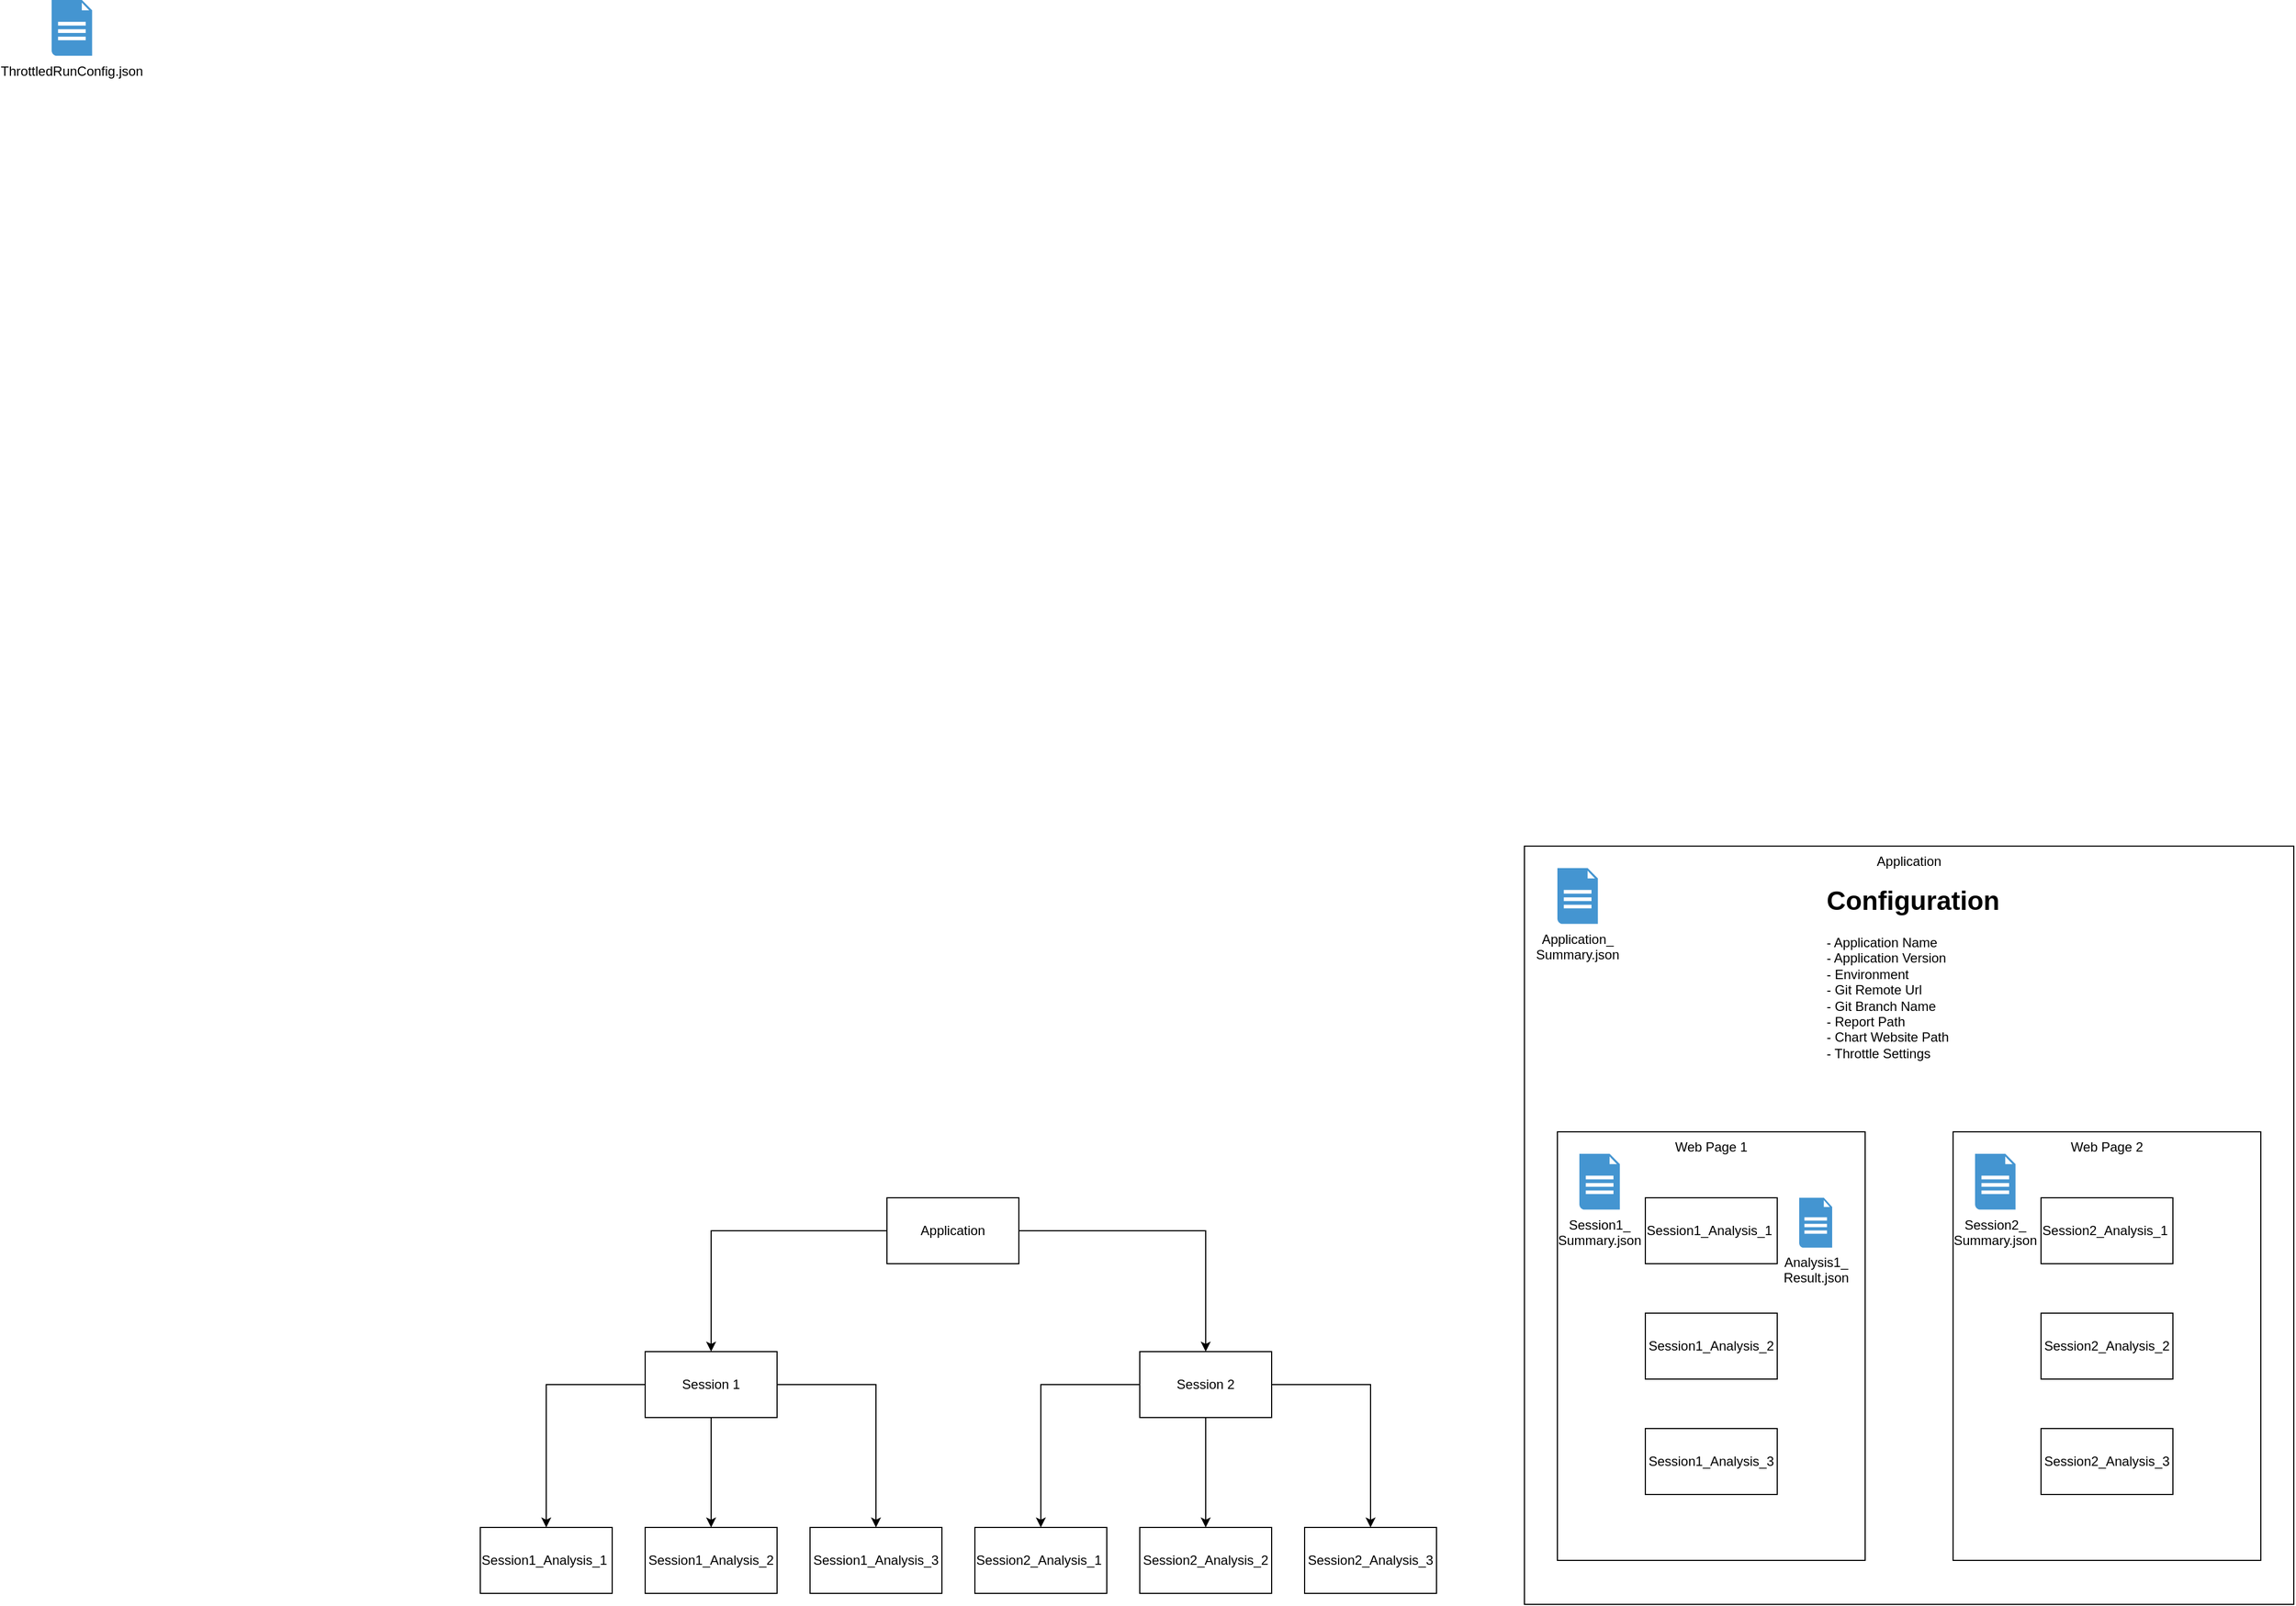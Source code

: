 <mxfile version="20.8.16" type="device"><diagram id="kPxAKOPY5OQsVVFsshAI" name="Page-1"><mxGraphModel dx="2084" dy="1848" grid="1" gridSize="10" guides="1" tooltips="1" connect="1" arrows="1" fold="1" page="1" pageScale="1" pageWidth="827" pageHeight="1169" math="0" shadow="0"><root><mxCell id="0"/><mxCell id="1" parent="0"/><mxCell id="xRYk_5J_043iHfuxniL9-31" value="Application" style="rounded=0;whiteSpace=wrap;html=1;verticalAlign=top;container=1;" parent="1" vertex="1"><mxGeometry x="940" y="-140" width="700" height="690" as="geometry"/></mxCell><mxCell id="xRYk_5J_043iHfuxniL9-32" value="Web Page 1" style="rounded=0;whiteSpace=wrap;html=1;verticalAlign=top;container=1;" parent="xRYk_5J_043iHfuxniL9-31" vertex="1"><mxGeometry x="30" y="260" width="280" height="390" as="geometry"/></mxCell><mxCell id="xRYk_5J_043iHfuxniL9-25" value="Session1_&lt;br&gt;Summary.json" style="shadow=0;dashed=0;html=1;strokeColor=none;fillColor=#4495D1;labelPosition=center;verticalLabelPosition=bottom;verticalAlign=top;align=center;outlineConnect=0;shape=mxgraph.veeam.2d.report;" parent="xRYk_5J_043iHfuxniL9-32" vertex="1"><mxGeometry x="20" y="20.0" width="36.8" height="50.8" as="geometry"/></mxCell><mxCell id="xRYk_5J_043iHfuxniL9-34" value="Session1_Analysis_1&amp;nbsp;" style="rounded=0;whiteSpace=wrap;html=1;" parent="xRYk_5J_043iHfuxniL9-32" vertex="1"><mxGeometry x="80" y="60" width="120" height="60" as="geometry"/></mxCell><mxCell id="xRYk_5J_043iHfuxniL9-36" value="Session1_Analysis_2" style="rounded=0;whiteSpace=wrap;html=1;" parent="xRYk_5J_043iHfuxniL9-32" vertex="1"><mxGeometry x="80" y="165" width="120" height="60" as="geometry"/></mxCell><mxCell id="xRYk_5J_043iHfuxniL9-37" value="Session1_Analysis_3" style="rounded=0;whiteSpace=wrap;html=1;" parent="xRYk_5J_043iHfuxniL9-32" vertex="1"><mxGeometry x="80" y="270" width="120" height="60" as="geometry"/></mxCell><mxCell id="xRYk_5J_043iHfuxniL9-27" value="Analysis1_&lt;br&gt;Result.json" style="shadow=0;dashed=0;html=1;strokeColor=none;fillColor=#4495D1;labelPosition=center;verticalLabelPosition=bottom;verticalAlign=top;align=center;outlineConnect=0;shape=mxgraph.veeam.2d.report;" parent="xRYk_5J_043iHfuxniL9-32" vertex="1"><mxGeometry x="220" y="60.0" width="30" height="45.4" as="geometry"/></mxCell><mxCell id="xRYk_5J_043iHfuxniL9-33" value="Web Page 2" style="rounded=0;whiteSpace=wrap;html=1;verticalAlign=top;container=1;" parent="xRYk_5J_043iHfuxniL9-31" vertex="1"><mxGeometry x="390" y="260" width="280" height="390" as="geometry"/></mxCell><mxCell id="xRYk_5J_043iHfuxniL9-24" value="Session2_&lt;br&gt;Summary.json" style="shadow=0;dashed=0;html=1;strokeColor=none;fillColor=#4495D1;labelPosition=center;verticalLabelPosition=bottom;verticalAlign=top;align=center;outlineConnect=0;shape=mxgraph.veeam.2d.report;" parent="xRYk_5J_043iHfuxniL9-33" vertex="1"><mxGeometry x="20" y="20" width="36.8" height="50.8" as="geometry"/></mxCell><mxCell id="xRYk_5J_043iHfuxniL9-38" value="Session2_Analysis_1&amp;nbsp;" style="rounded=0;whiteSpace=wrap;html=1;" parent="xRYk_5J_043iHfuxniL9-33" vertex="1"><mxGeometry x="80" y="60" width="120" height="60" as="geometry"/></mxCell><mxCell id="xRYk_5J_043iHfuxniL9-39" value="Session2_Analysis_2" style="rounded=0;whiteSpace=wrap;html=1;" parent="xRYk_5J_043iHfuxniL9-33" vertex="1"><mxGeometry x="80" y="165" width="120" height="60" as="geometry"/></mxCell><mxCell id="xRYk_5J_043iHfuxniL9-40" value="Session2_Analysis_3" style="rounded=0;whiteSpace=wrap;html=1;" parent="xRYk_5J_043iHfuxniL9-33" vertex="1"><mxGeometry x="80" y="270" width="120" height="60" as="geometry"/></mxCell><mxCell id="xRYk_5J_043iHfuxniL9-30" value="Application_&lt;br&gt;Summary.json" style="shadow=0;dashed=0;html=1;strokeColor=none;fillColor=#4495D1;labelPosition=center;verticalLabelPosition=bottom;verticalAlign=top;align=center;outlineConnect=0;shape=mxgraph.veeam.2d.report;" parent="xRYk_5J_043iHfuxniL9-31" vertex="1"><mxGeometry x="30" y="20" width="36.8" height="50.8" as="geometry"/></mxCell><mxCell id="xRYk_5J_043iHfuxniL9-42" value="&lt;h1&gt;Configuration&lt;/h1&gt;&lt;div&gt;- Application Name&lt;/div&gt;&lt;div&gt;- Application Version&lt;/div&gt;&lt;div&gt;- Environment&lt;/div&gt;&lt;div&gt;- Git Remote Url&lt;/div&gt;&lt;div&gt;- Git Branch Name&lt;/div&gt;&lt;div&gt;- Report Path&lt;/div&gt;&lt;div&gt;- Chart Website Path&lt;/div&gt;&lt;div&gt;- Throttle Settings&lt;/div&gt;" style="text;html=1;strokeColor=none;fillColor=none;spacing=5;spacingTop=-20;whiteSpace=wrap;overflow=hidden;rounded=0;" parent="xRYk_5J_043iHfuxniL9-31" vertex="1"><mxGeometry x="270" y="30" width="190" height="170" as="geometry"/></mxCell><mxCell id="xRYk_5J_043iHfuxniL9-3" value="" style="edgeStyle=orthogonalEdgeStyle;rounded=0;orthogonalLoop=1;jettySize=auto;html=1;" parent="1" source="2" target="xRYk_5J_043iHfuxniL9-2" edge="1"><mxGeometry relative="1" as="geometry"/></mxCell><mxCell id="2" value="Application" style="rounded=0;whiteSpace=wrap;html=1;" parent="1" vertex="1"><mxGeometry x="360" y="180" width="120" height="60" as="geometry"/></mxCell><mxCell id="xRYk_5J_043iHfuxniL9-6" value="" style="edgeStyle=orthogonalEdgeStyle;rounded=0;orthogonalLoop=1;jettySize=auto;html=1;" parent="1" source="xRYk_5J_043iHfuxniL9-2" target="xRYk_5J_043iHfuxniL9-4" edge="1"><mxGeometry relative="1" as="geometry"/></mxCell><mxCell id="xRYk_5J_043iHfuxniL9-12" value="" style="edgeStyle=orthogonalEdgeStyle;rounded=0;orthogonalLoop=1;jettySize=auto;html=1;" parent="1" source="xRYk_5J_043iHfuxniL9-2" target="xRYk_5J_043iHfuxniL9-10" edge="1"><mxGeometry relative="1" as="geometry"/></mxCell><mxCell id="xRYk_5J_043iHfuxniL9-14" value="" style="edgeStyle=orthogonalEdgeStyle;rounded=0;orthogonalLoop=1;jettySize=auto;html=1;" parent="1" source="xRYk_5J_043iHfuxniL9-2" target="xRYk_5J_043iHfuxniL9-11" edge="1"><mxGeometry relative="1" as="geometry"><mxPoint x="340" y="350" as="targetPoint"/></mxGeometry></mxCell><mxCell id="xRYk_5J_043iHfuxniL9-2" value="Session 1" style="rounded=0;whiteSpace=wrap;html=1;" parent="1" vertex="1"><mxGeometry x="140" y="320" width="120" height="60" as="geometry"/></mxCell><mxCell id="xRYk_5J_043iHfuxniL9-4" value="Session1_Analysis_1&amp;nbsp;" style="rounded=0;whiteSpace=wrap;html=1;" parent="1" vertex="1"><mxGeometry x="-10" y="480" width="120" height="60" as="geometry"/></mxCell><mxCell id="xRYk_5J_043iHfuxniL9-10" value="Session1_Analysis_2" style="rounded=0;whiteSpace=wrap;html=1;" parent="1" vertex="1"><mxGeometry x="140" y="480" width="120" height="60" as="geometry"/></mxCell><mxCell id="xRYk_5J_043iHfuxniL9-11" value="Session1_Analysis_3" style="rounded=0;whiteSpace=wrap;html=1;" parent="1" vertex="1"><mxGeometry x="290" y="480" width="120" height="60" as="geometry"/></mxCell><mxCell id="xRYk_5J_043iHfuxniL9-15" value="" style="edgeStyle=orthogonalEdgeStyle;rounded=0;orthogonalLoop=1;jettySize=auto;html=1;" parent="1" source="xRYk_5J_043iHfuxniL9-18" target="xRYk_5J_043iHfuxniL9-19" edge="1"><mxGeometry relative="1" as="geometry"/></mxCell><mxCell id="xRYk_5J_043iHfuxniL9-16" value="" style="edgeStyle=orthogonalEdgeStyle;rounded=0;orthogonalLoop=1;jettySize=auto;html=1;" parent="1" source="xRYk_5J_043iHfuxniL9-18" target="xRYk_5J_043iHfuxniL9-20" edge="1"><mxGeometry relative="1" as="geometry"/></mxCell><mxCell id="xRYk_5J_043iHfuxniL9-17" value="" style="edgeStyle=orthogonalEdgeStyle;rounded=0;orthogonalLoop=1;jettySize=auto;html=1;" parent="1" source="xRYk_5J_043iHfuxniL9-18" target="xRYk_5J_043iHfuxniL9-21" edge="1"><mxGeometry relative="1" as="geometry"><mxPoint x="790" y="350" as="targetPoint"/></mxGeometry></mxCell><mxCell id="xRYk_5J_043iHfuxniL9-18" value="Session 2" style="rounded=0;whiteSpace=wrap;html=1;" parent="1" vertex="1"><mxGeometry x="590" y="320" width="120" height="60" as="geometry"/></mxCell><mxCell id="xRYk_5J_043iHfuxniL9-19" value="Session2_Analysis_1&amp;nbsp;" style="rounded=0;whiteSpace=wrap;html=1;" parent="1" vertex="1"><mxGeometry x="440" y="480" width="120" height="60" as="geometry"/></mxCell><mxCell id="xRYk_5J_043iHfuxniL9-20" value="Session2_Analysis_2" style="rounded=0;whiteSpace=wrap;html=1;" parent="1" vertex="1"><mxGeometry x="590" y="480" width="120" height="60" as="geometry"/></mxCell><mxCell id="xRYk_5J_043iHfuxniL9-21" value="Session2_Analysis_3" style="rounded=0;whiteSpace=wrap;html=1;" parent="1" vertex="1"><mxGeometry x="740" y="480" width="120" height="60" as="geometry"/></mxCell><mxCell id="xRYk_5J_043iHfuxniL9-23" value="" style="edgeStyle=orthogonalEdgeStyle;rounded=0;orthogonalLoop=1;jettySize=auto;html=1;" parent="1" source="2" target="xRYk_5J_043iHfuxniL9-18" edge="1"><mxGeometry relative="1" as="geometry"><mxPoint x="600" y="360" as="sourcePoint"/><mxPoint x="510" y="490" as="targetPoint"/></mxGeometry></mxCell><mxCell id="pohCMdiV8QCD_eAA99VB-3" value="ThrottledRunConfig.json" style="shadow=0;dashed=0;html=1;strokeColor=none;fillColor=#4495D1;labelPosition=center;verticalLabelPosition=bottom;verticalAlign=top;align=center;outlineConnect=0;shape=mxgraph.veeam.2d.report;" vertex="1" parent="1"><mxGeometry x="-400" y="-910" width="36.8" height="50.8" as="geometry"/></mxCell></root></mxGraphModel></diagram></mxfile>